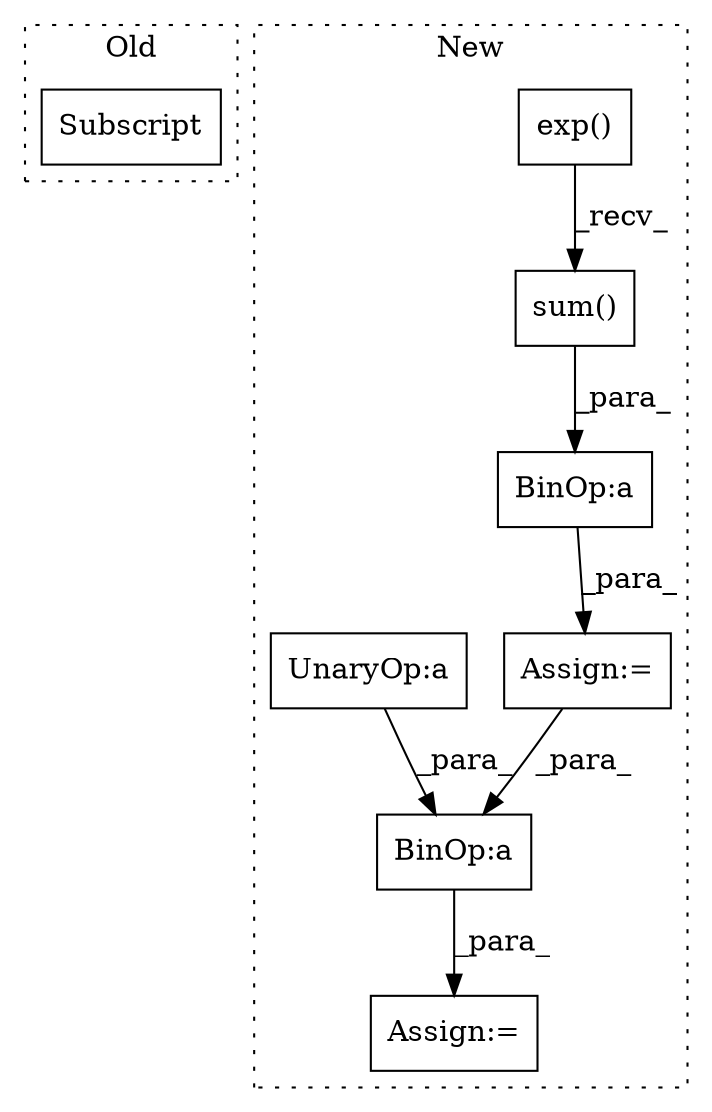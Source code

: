 digraph G {
subgraph cluster0 {
1 [label="Subscript" a="63" s="3524,0" l="24,0" shape="box"];
label = "Old";
style="dotted";
}
subgraph cluster1 {
2 [label="exp()" a="75" s="3891" l="39" shape="box"];
3 [label="Assign:=" a="68" s="4085" l="3" shape="box"];
4 [label="BinOp:a" a="82" s="3960" l="3" shape="box"];
5 [label="UnaryOp:a" a="61" s="4088" l="1" shape="box"];
6 [label="Assign:=" a="68" s="3950" l="3" shape="box"];
7 [label="BinOp:a" a="82" s="4089" l="24" shape="box"];
8 [label="sum()" a="75" s="3963" l="32" shape="box"];
label = "New";
style="dotted";
}
2 -> 8 [label="_recv_"];
4 -> 6 [label="_para_"];
5 -> 7 [label="_para_"];
6 -> 7 [label="_para_"];
7 -> 3 [label="_para_"];
8 -> 4 [label="_para_"];
}